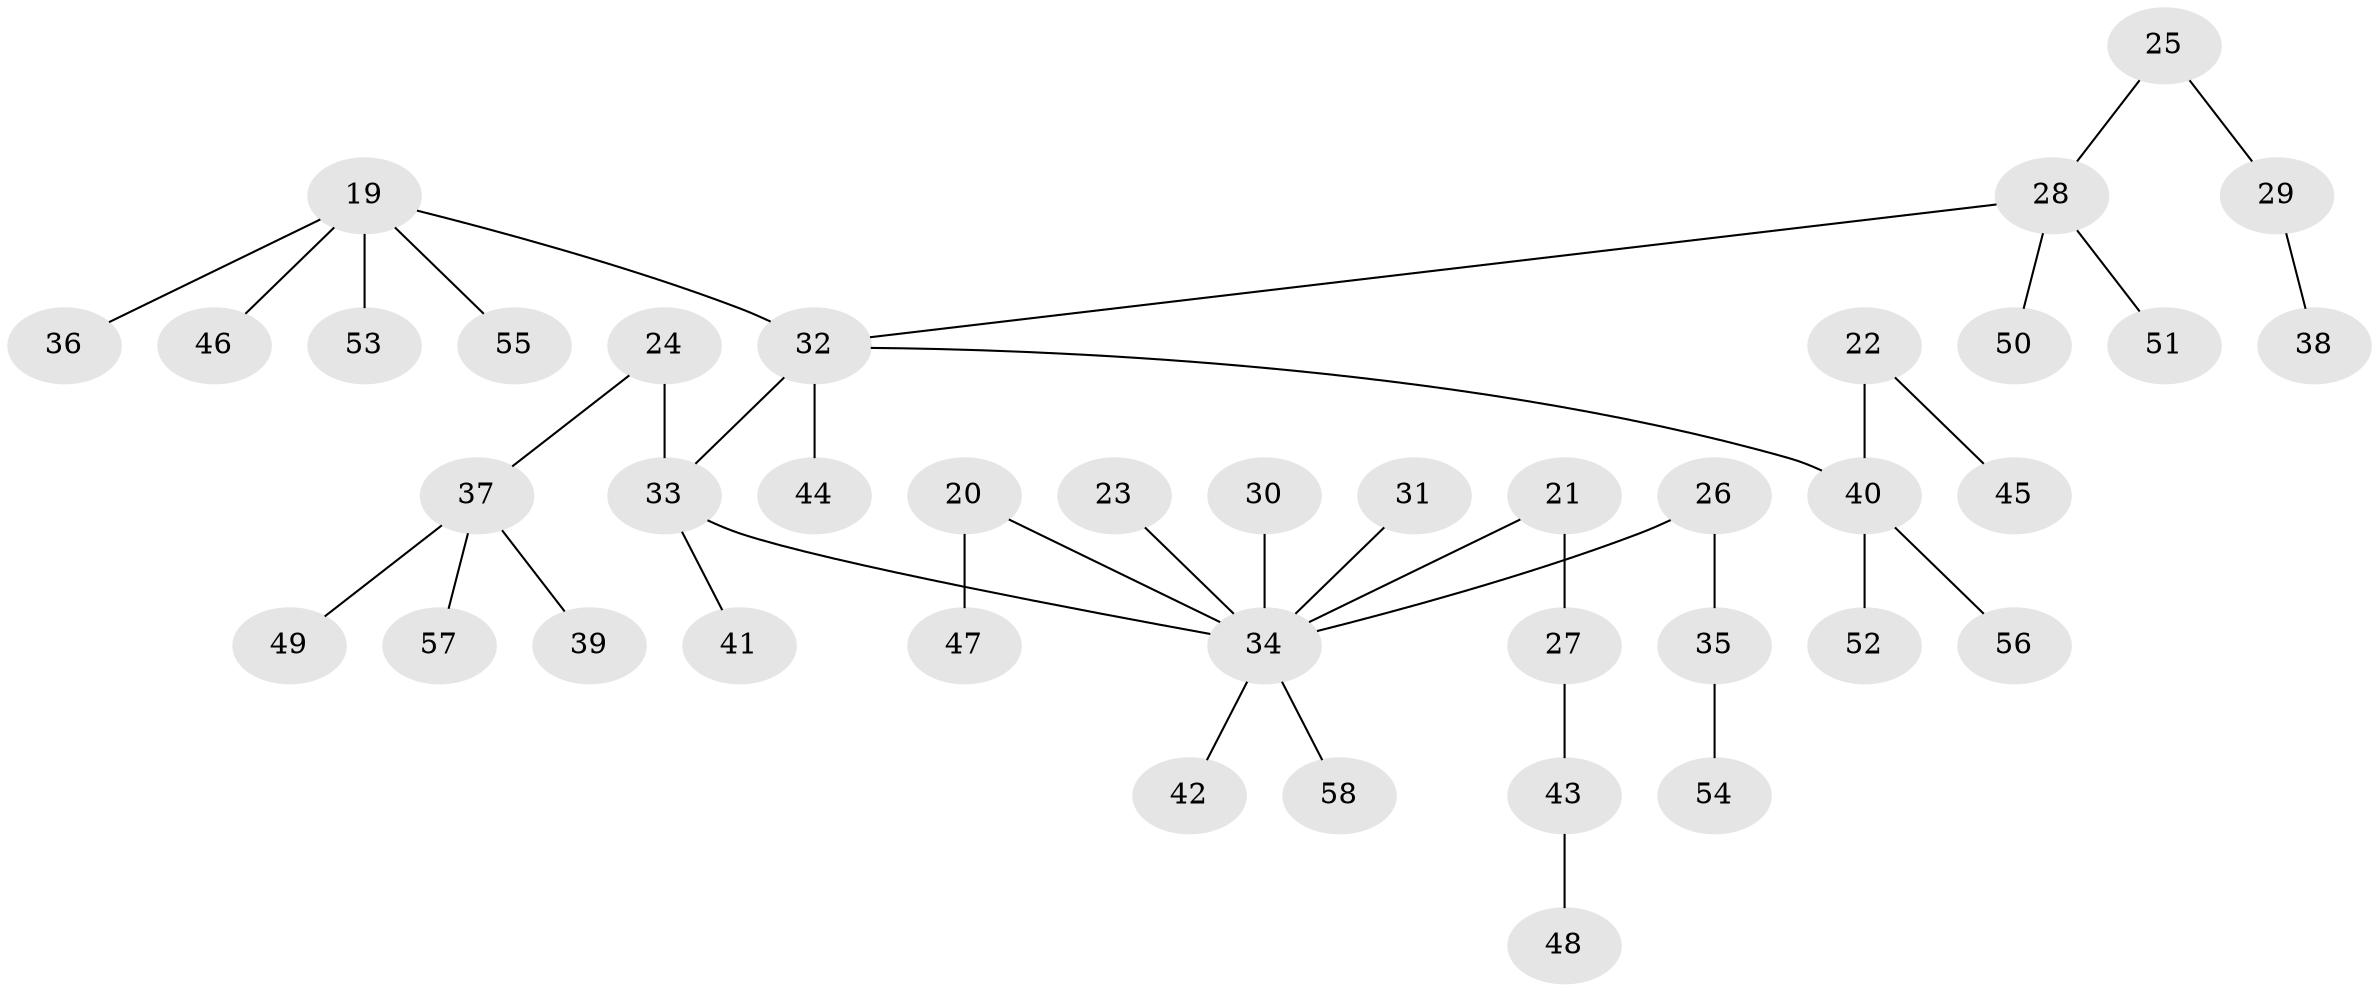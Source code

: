 // original degree distribution, {5: 0.05172413793103448, 3: 0.13793103448275862, 2: 0.27586206896551724, 4: 0.06896551724137931, 1: 0.46551724137931033}
// Generated by graph-tools (version 1.1) at 2025/56/03/04/25 21:56:59]
// undirected, 40 vertices, 39 edges
graph export_dot {
graph [start="1"]
  node [color=gray90,style=filled];
  19 [super="+4"];
  20;
  21;
  22;
  23;
  24;
  25 [super="+6"];
  26;
  27;
  28 [super="+14+11+5+7"];
  29;
  30;
  31;
  32 [super="+1"];
  33 [super="+16"];
  34 [super="+12+15+18"];
  35;
  36;
  37;
  38;
  39;
  40 [super="+17"];
  41;
  42;
  43;
  44;
  45;
  46;
  47;
  48;
  49;
  50;
  51;
  52;
  53;
  54;
  55;
  56;
  57;
  58;
  19 -- 53;
  19 -- 55;
  19 -- 36;
  19 -- 46;
  19 -- 32;
  20 -- 47;
  20 -- 34;
  21 -- 27;
  21 -- 34;
  22 -- 45;
  22 -- 40;
  23 -- 34;
  24 -- 37;
  24 -- 33;
  25 -- 29;
  25 -- 28;
  26 -- 35;
  26 -- 34;
  27 -- 43;
  28 -- 50;
  28 -- 51;
  28 -- 32;
  29 -- 38;
  30 -- 34;
  31 -- 34;
  32 -- 44;
  32 -- 40;
  32 -- 33;
  33 -- 34;
  33 -- 41;
  34 -- 58;
  34 -- 42;
  35 -- 54;
  37 -- 39;
  37 -- 49;
  37 -- 57;
  40 -- 52;
  40 -- 56;
  43 -- 48;
}
